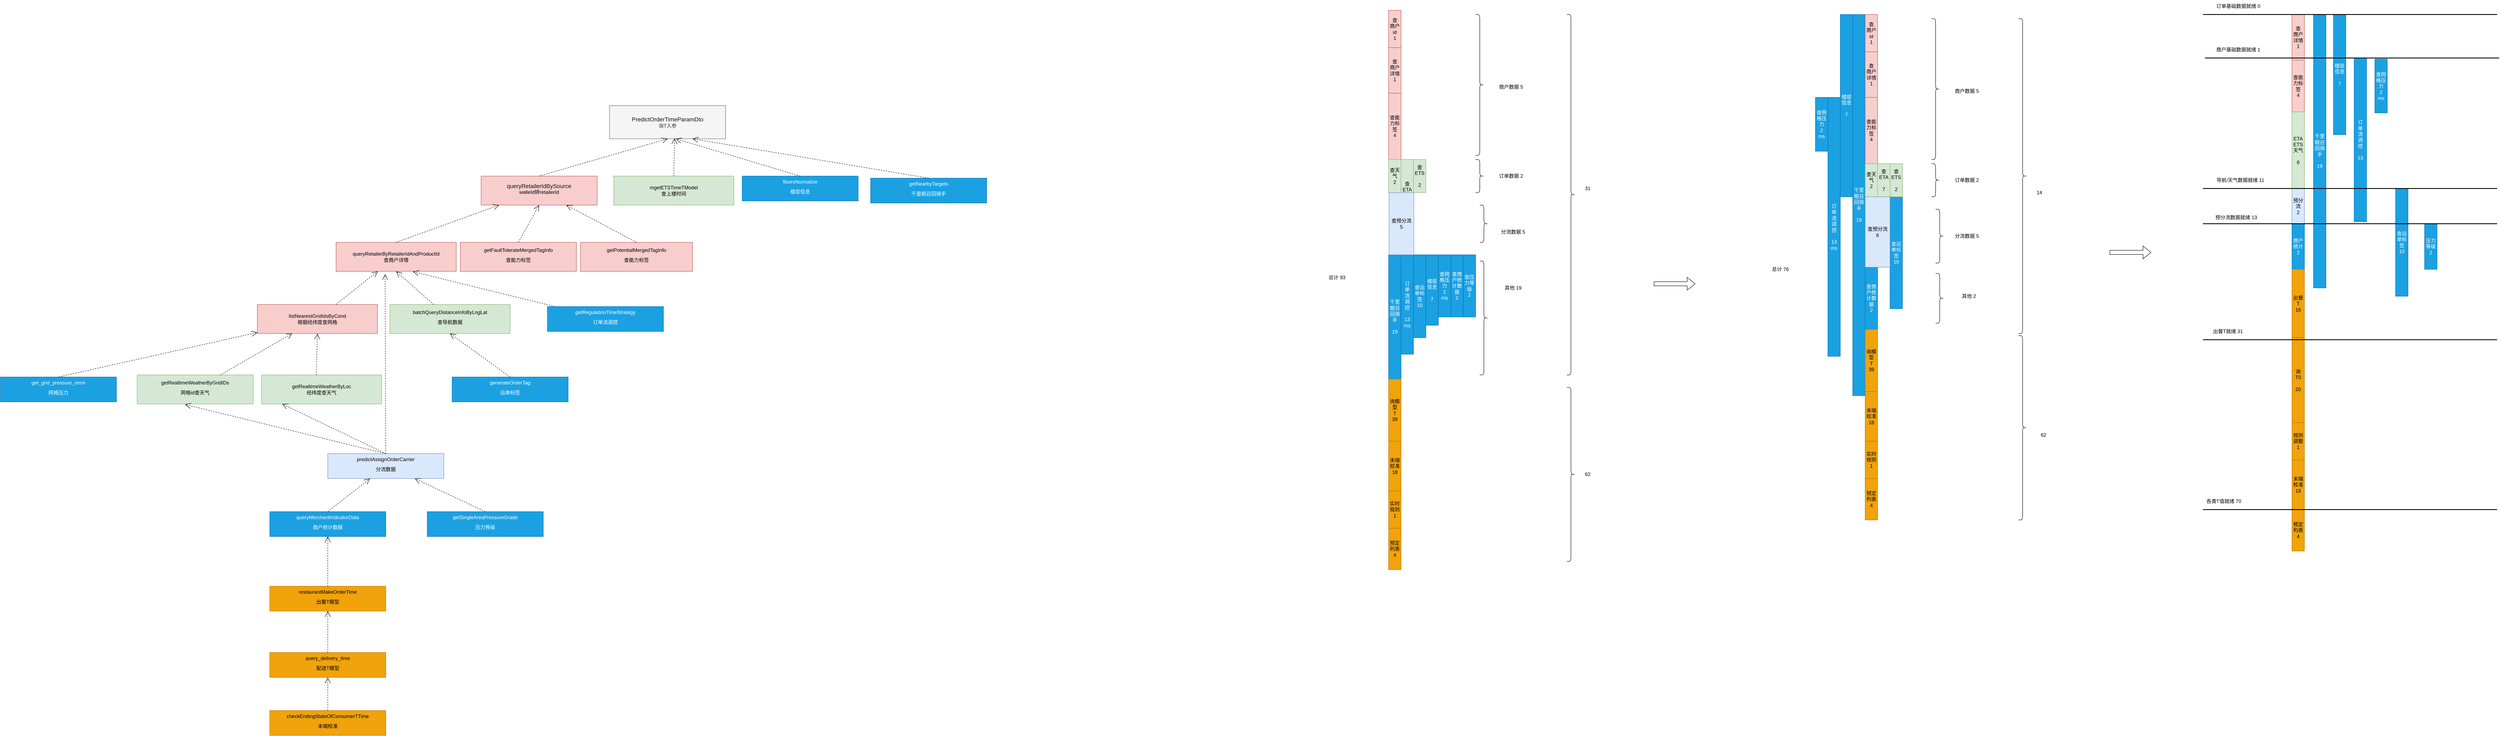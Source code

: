 <mxfile version="20.2.8" type="github">
  <diagram id="UIs4J6uljXiP5wbwVIjJ" name="第 1 页">
    <mxGraphModel dx="3582" dy="2673" grid="1" gridSize="10" guides="1" tooltips="1" connect="1" arrows="1" fold="1" page="1" pageScale="1" pageWidth="827" pageHeight="1169" math="0" shadow="0">
      <root>
        <mxCell id="0" />
        <mxCell id="1" parent="0" />
        <mxCell id="4-j-rC3mQy7sCKNVuWo0-3" value="&lt;span style=&quot;color: rgb(18, 20, 22); font-size: 14px; text-align: start; background-color: initial;&quot;&gt;PredictOrderTimeParamDto&lt;br&gt;&lt;/span&gt;询T入参" style="rounded=0;whiteSpace=wrap;html=1;fillColor=#f5f5f5;fontColor=#333333;strokeColor=#666666;" parent="1" vertex="1">
          <mxGeometry x="850" y="-50" width="280" height="80" as="geometry" />
        </mxCell>
        <mxCell id="4-j-rC3mQy7sCKNVuWo0-4" value="&lt;span style=&quot;color: rgb(0, 0, 0); font-family: Helvetica; font-size: 12px; font-style: normal; font-variant-ligatures: normal; font-variant-caps: normal; font-weight: 400; letter-spacing: normal; orphans: 2; text-align: center; text-indent: 0px; text-transform: none; widows: 2; word-spacing: 0px; -webkit-text-stroke-width: 0px; background-color: rgb(248, 249, 250); text-decoration-thickness: initial; text-decoration-style: initial; text-decoration-color: initial; float: none; display: inline !important;&quot;&gt;&lt;p style=&quot;margin: 0px; font-variant-numeric: normal; font-variant-east-asian: normal; font-stretch: normal; font-size: 14px; line-height: normal; color: rgb(18, 20, 22); text-align: start;&quot; class=&quot;p1&quot;&gt;queryRetailerIdBySource&lt;/p&gt;&lt;div class=&quot;lake-content&quot;&gt;&lt;p style=&quot;margin: 0; padding: 0; min-height: 24px&quot; class=&quot;ne-p&quot; id=&quot;u1b9a4c8b&quot;&gt;&lt;span class=&quot;ne-text&quot;&gt;walleId转retailerId&lt;/span&gt;&lt;/p&gt;&lt;/div&gt;&lt;/span&gt;" style="whiteSpace=wrap;html=1;fillColor=#f8cecc;strokeColor=#b85450;" parent="1" vertex="1">
          <mxGeometry x="540" y="120" width="280" height="70" as="geometry" />
        </mxCell>
        <mxCell id="4-j-rC3mQy7sCKNVuWo0-5" value="&lt;span style=&quot;background-color: initial;&quot;&gt;queryRetailerByRetailerIdAndProductId&lt;br&gt;&lt;/span&gt;查商户详情" style="whiteSpace=wrap;html=1;fillColor=#f8cecc;strokeColor=#b85450;" parent="1" vertex="1">
          <mxGeometry x="190" y="280" width="290" height="70" as="geometry" />
        </mxCell>
        <mxCell id="4-j-rC3mQy7sCKNVuWo0-6" value="&lt;span style=&quot;text-align: left;&quot;&gt;listNearestGridIdsByCond&lt;br&gt;根据经纬度查网格&lt;br&gt;&lt;/span&gt;" style="whiteSpace=wrap;html=1;fillColor=#f8cecc;strokeColor=#b85450;" parent="1" vertex="1">
          <mxGeometry y="430" width="290" height="70" as="geometry" />
        </mxCell>
        <mxCell id="4-j-rC3mQy7sCKNVuWo0-9" value="&lt;div class=&quot;lake-content&quot;&gt;&lt;p style=&quot;margin: 0; padding: 0; min-height: 24px&quot; class=&quot;ne-p&quot; id=&quot;u72fefa2b&quot;&gt;&lt;span class=&quot;ne-text&quot;&gt;getFaultTolerateMergedTagInfo&lt;/span&gt;&lt;/p&gt;&lt;p style=&quot;margin: 0; padding: 0; min-height: 24px&quot; class=&quot;ne-p&quot; id=&quot;u72fefa2b&quot;&gt;&lt;span class=&quot;ne-text&quot;&gt;查能力标签&lt;/span&gt;&lt;/p&gt;&lt;/div&gt;" style="whiteSpace=wrap;html=1;fillColor=#f8cecc;strokeColor=#b85450;" parent="1" vertex="1">
          <mxGeometry x="490" y="280" width="280" height="70" as="geometry" />
        </mxCell>
        <mxCell id="4-j-rC3mQy7sCKNVuWo0-10" value="&lt;div class=&quot;lake-content&quot;&gt;&lt;div class=&quot;lake-content&quot;&gt;&lt;p style=&quot;margin: 0; padding: 0; min-height: 24px&quot; class=&quot;ne-p&quot; id=&quot;u19be30fd&quot;&gt;&lt;span class=&quot;ne-text&quot;&gt;getPotentialMergedTagInfo&lt;/span&gt;&lt;/p&gt;&lt;/div&gt;&lt;p style=&quot;margin: 0; padding: 0; min-height: 24px&quot; class=&quot;ne-p&quot; id=&quot;u72fefa2b&quot;&gt;&lt;span class=&quot;ne-text&quot;&gt;查能力标签&lt;/span&gt;&lt;/p&gt;&lt;/div&gt;" style="whiteSpace=wrap;html=1;fillColor=#f8cecc;strokeColor=#b85450;" parent="1" vertex="1">
          <mxGeometry x="780" y="280" width="270" height="70" as="geometry" />
        </mxCell>
        <mxCell id="4-j-rC3mQy7sCKNVuWo0-12" value="&lt;div class=&quot;lake-content&quot;&gt;&lt;p style=&quot;margin: 0; padding: 0; min-height: 24px&quot; class=&quot;ne-p&quot; id=&quot;ud795b9e6&quot;&gt;&lt;span class=&quot;ne-text&quot;&gt;batchQueryDistanceInfoByLngLat&lt;/span&gt;&lt;/p&gt;&lt;p style=&quot;margin: 0; padding: 0; min-height: 24px&quot; class=&quot;ne-p&quot; id=&quot;ud795b9e6&quot;&gt;&lt;span class=&quot;ne-text&quot;&gt;查导航数据&lt;/span&gt;&lt;/p&gt;&lt;/div&gt;" style="whiteSpace=wrap;html=1;fillColor=#d5e8d4;strokeColor=#82b366;" parent="1" vertex="1">
          <mxGeometry x="320" y="430" width="290" height="70" as="geometry" />
        </mxCell>
        <mxCell id="4-j-rC3mQy7sCKNVuWo0-14" value="" style="endArrow=open;endSize=12;dashed=1;html=1;rounded=0;exitX=0.5;exitY=0;exitDx=0;exitDy=0;" parent="1" source="4-j-rC3mQy7sCKNVuWo0-5" target="4-j-rC3mQy7sCKNVuWo0-4" edge="1">
          <mxGeometry width="160" relative="1" as="geometry">
            <mxPoint x="180" y="190" as="sourcePoint" />
            <mxPoint x="340" y="190" as="targetPoint" />
          </mxGeometry>
        </mxCell>
        <mxCell id="4-j-rC3mQy7sCKNVuWo0-15" value="" style="endArrow=open;endSize=12;dashed=1;html=1;rounded=0;exitX=0.5;exitY=0;exitDx=0;exitDy=0;entryX=0.5;entryY=1;entryDx=0;entryDy=0;" parent="1" source="4-j-rC3mQy7sCKNVuWo0-4" target="4-j-rC3mQy7sCKNVuWo0-3" edge="1">
          <mxGeometry width="160" relative="1" as="geometry">
            <mxPoint x="110" y="166.37" as="sourcePoint" />
            <mxPoint x="365" y="100.0" as="targetPoint" />
          </mxGeometry>
        </mxCell>
        <mxCell id="4-j-rC3mQy7sCKNVuWo0-16" value="&lt;span style=&quot;background-color: initial;&quot;&gt;mgetETSTimeTModel&lt;br&gt;查上楼时间&lt;br&gt;&lt;/span&gt;" style="whiteSpace=wrap;html=1;fillColor=#d5e8d4;strokeColor=#82b366;" parent="1" vertex="1">
          <mxGeometry x="860" y="120" width="290" height="70" as="geometry" />
        </mxCell>
        <mxCell id="4-j-rC3mQy7sCKNVuWo0-17" value="&lt;span style=&quot;background-color: initial;&quot;&gt;getRealtimeWeatherByLoc&lt;br&gt;&lt;/span&gt;&lt;span style=&quot;background-color: initial;&quot;&gt;经纬度查天气&lt;br&gt;&lt;/span&gt;" style="whiteSpace=wrap;html=1;fillColor=#d5e8d4;strokeColor=#82b366;" parent="1" vertex="1">
          <mxGeometry x="10" y="600" width="290" height="70" as="geometry" />
        </mxCell>
        <mxCell id="4-j-rC3mQy7sCKNVuWo0-18" value="&lt;div class=&quot;lake-content&quot;&gt;&lt;p style=&quot;margin: 0; padding: 0; min-height: 24px&quot; class=&quot;ne-p&quot; id=&quot;u7a3ac9a8&quot;&gt;&lt;span class=&quot;ne-text&quot;&gt;getRealtimeWeatherByGridIDs&lt;/span&gt;&lt;/p&gt;&lt;p style=&quot;margin: 0; padding: 0; min-height: 24px&quot; class=&quot;ne-p&quot; id=&quot;u7a3ac9a8&quot;&gt;&lt;span class=&quot;ne-text&quot;&gt;网格id查天气&lt;/span&gt;&lt;/p&gt;&lt;/div&gt;" style="whiteSpace=wrap;html=1;fillColor=#d5e8d4;strokeColor=#82b366;" parent="1" vertex="1">
          <mxGeometry x="-290" y="600" width="280" height="70" as="geometry" />
        </mxCell>
        <mxCell id="4-j-rC3mQy7sCKNVuWo0-19" value="" style="endArrow=open;endSize=12;dashed=1;html=1;rounded=0;" parent="1" source="4-j-rC3mQy7sCKNVuWo0-6" target="4-j-rC3mQy7sCKNVuWo0-5" edge="1">
          <mxGeometry width="160" relative="1" as="geometry">
            <mxPoint x="540" y="170" as="sourcePoint" />
            <mxPoint x="540" y="120" as="targetPoint" />
          </mxGeometry>
        </mxCell>
        <mxCell id="4-j-rC3mQy7sCKNVuWo0-21" value="" style="endArrow=open;endSize=12;dashed=1;html=1;rounded=0;exitX=0.5;exitY=0;exitDx=0;exitDy=0;" parent="1" source="4-j-rC3mQy7sCKNVuWo0-10" target="4-j-rC3mQy7sCKNVuWo0-4" edge="1">
          <mxGeometry width="160" relative="1" as="geometry">
            <mxPoint x="807.36" y="298.95" as="sourcePoint" />
            <mxPoint x="551.88" y="240.49" as="targetPoint" />
          </mxGeometry>
        </mxCell>
        <mxCell id="4-j-rC3mQy7sCKNVuWo0-24" value="" style="endArrow=open;endSize=12;dashed=1;html=1;rounded=0;exitX=0.5;exitY=0;exitDx=0;exitDy=0;entryX=0.5;entryY=1;entryDx=0;entryDy=0;" parent="1" source="4-j-rC3mQy7sCKNVuWo0-9" target="4-j-rC3mQy7sCKNVuWo0-4" edge="1">
          <mxGeometry width="160" relative="1" as="geometry">
            <mxPoint x="255.0" y="300" as="sourcePoint" />
            <mxPoint x="511.667" y="230" as="targetPoint" />
          </mxGeometry>
        </mxCell>
        <mxCell id="4-j-rC3mQy7sCKNVuWo0-28" value="" style="endArrow=open;endSize=12;dashed=1;html=1;rounded=0;entryX=0.5;entryY=1;entryDx=0;entryDy=0;" parent="1" source="4-j-rC3mQy7sCKNVuWo0-12" target="4-j-rC3mQy7sCKNVuWo0-5" edge="1">
          <mxGeometry width="160" relative="1" as="geometry">
            <mxPoint x="345" y="310" as="sourcePoint" />
            <mxPoint x="550.217" y="230" as="targetPoint" />
          </mxGeometry>
        </mxCell>
        <mxCell id="4-j-rC3mQy7sCKNVuWo0-29" value="" style="endArrow=open;endSize=12;dashed=1;html=1;rounded=0;exitX=0.5;exitY=0;exitDx=0;exitDy=0;entryX=0.56;entryY=0.985;entryDx=0;entryDy=0;entryPerimeter=0;" parent="1" source="4-j-rC3mQy7sCKNVuWo0-16" target="4-j-rC3mQy7sCKNVuWo0-3" edge="1">
          <mxGeometry width="160" relative="1" as="geometry">
            <mxPoint x="925" y="310.0" as="sourcePoint" />
            <mxPoint x="726.739" y="230.0" as="targetPoint" />
          </mxGeometry>
        </mxCell>
        <mxCell id="4-j-rC3mQy7sCKNVuWo0-30" value="" style="endArrow=open;endSize=12;dashed=1;html=1;rounded=0;" parent="1" source="4-j-rC3mQy7sCKNVuWo0-18" target="4-j-rC3mQy7sCKNVuWo0-6" edge="1">
          <mxGeometry width="160" relative="1" as="geometry">
            <mxPoint x="345" y="660" as="sourcePoint" />
            <mxPoint x="345" y="380" as="targetPoint" />
          </mxGeometry>
        </mxCell>
        <mxCell id="4-j-rC3mQy7sCKNVuWo0-31" value="" style="endArrow=open;endSize=12;dashed=1;html=1;rounded=0;exitX=0.456;exitY=0;exitDx=0;exitDy=0;exitPerimeter=0;entryX=0.5;entryY=1;entryDx=0;entryDy=0;" parent="1" source="4-j-rC3mQy7sCKNVuWo0-17" target="4-j-rC3mQy7sCKNVuWo0-6" edge="1">
          <mxGeometry width="160" relative="1" as="geometry">
            <mxPoint x="646.5" y="660" as="sourcePoint" />
            <mxPoint x="378.5" y="380" as="targetPoint" />
          </mxGeometry>
        </mxCell>
        <mxCell id="4-j-rC3mQy7sCKNVuWo0-32" value="&lt;div class=&quot;lake-content&quot;&gt;&lt;p style=&quot;margin: 0; padding: 0; min-height: 24px&quot; class=&quot;ne-p&quot; id=&quot;u33f5e9b8&quot;&gt;&lt;span class=&quot;ne-text&quot;&gt;predictAssignOrderCarrier&lt;/span&gt;&lt;/p&gt;&lt;p style=&quot;margin: 0; padding: 0; min-height: 24px&quot; class=&quot;ne-p&quot; id=&quot;u33f5e9b8&quot;&gt;&lt;span class=&quot;ne-text&quot;&gt;分流数据&lt;/span&gt;&lt;/p&gt;&lt;/div&gt;" style="whiteSpace=wrap;html=1;fillColor=#dae8fc;strokeColor=#6c8ebf;" parent="1" vertex="1">
          <mxGeometry x="170" y="790" width="280" height="60" as="geometry" />
        </mxCell>
        <mxCell id="4-j-rC3mQy7sCKNVuWo0-33" value="" style="endArrow=open;endSize=12;dashed=1;html=1;rounded=0;entryX=0.408;entryY=1.094;entryDx=0;entryDy=0;entryPerimeter=0;" parent="1" source="4-j-rC3mQy7sCKNVuWo0-32" target="4-j-rC3mQy7sCKNVuWo0-5" edge="1">
          <mxGeometry width="160" relative="1" as="geometry">
            <mxPoint x="453.0" y="470" as="sourcePoint" />
            <mxPoint x="345.0" y="380" as="targetPoint" />
          </mxGeometry>
        </mxCell>
        <mxCell id="4-j-rC3mQy7sCKNVuWo0-34" value="" style="endArrow=open;endSize=12;dashed=1;html=1;rounded=0;entryX=0.172;entryY=1;entryDx=0;entryDy=0;exitX=0.5;exitY=0;exitDx=0;exitDy=0;entryPerimeter=0;" parent="1" source="4-j-rC3mQy7sCKNVuWo0-32" target="4-j-rC3mQy7sCKNVuWo0-17" edge="1">
          <mxGeometry width="160" relative="1" as="geometry">
            <mxPoint x="640.0" y="790" as="sourcePoint" />
            <mxPoint x="532.0" y="700" as="targetPoint" />
          </mxGeometry>
        </mxCell>
        <mxCell id="4-j-rC3mQy7sCKNVuWo0-36" value="" style="endArrow=open;endSize=12;dashed=1;html=1;rounded=0;entryX=0.413;entryY=1.018;entryDx=0;entryDy=0;entryPerimeter=0;exitX=0.5;exitY=0;exitDx=0;exitDy=0;" parent="1" source="4-j-rC3mQy7sCKNVuWo0-32" target="4-j-rC3mQy7sCKNVuWo0-18" edge="1">
          <mxGeometry width="160" relative="1" as="geometry">
            <mxPoint x="-20" y="800" as="sourcePoint" />
            <mxPoint x="69.88" y="680" as="targetPoint" />
          </mxGeometry>
        </mxCell>
        <mxCell id="4-j-rC3mQy7sCKNVuWo0-37" value="&lt;div class=&quot;lake-content&quot;&gt;&lt;p style=&quot;margin: 0; padding: 0; min-height: 24px&quot; class=&quot;ne-p&quot; id=&quot;ua2789776&quot;&gt;&lt;span class=&quot;ne-text&quot;&gt;getRegulationTimeStrategy&lt;/span&gt;&lt;/p&gt;&lt;p style=&quot;margin: 0; padding: 0; min-height: 24px&quot; class=&quot;ne-p&quot; id=&quot;ua2789776&quot;&gt;&lt;span class=&quot;ne-text&quot;&gt;订单流调控&lt;/span&gt;&lt;/p&gt;&lt;/div&gt;" style="whiteSpace=wrap;html=1;fillColor=#1ba1e2;strokeColor=#006EAF;fontColor=#ffffff;" parent="1" vertex="1">
          <mxGeometry x="700" y="435" width="280" height="60" as="geometry" />
        </mxCell>
        <mxCell id="4-j-rC3mQy7sCKNVuWo0-38" value="" style="endArrow=open;endSize=12;dashed=1;html=1;rounded=0;entryX=0.641;entryY=1.01;entryDx=0;entryDy=0;entryPerimeter=0;" parent="1" source="4-j-rC3mQy7sCKNVuWo0-37" target="4-j-rC3mQy7sCKNVuWo0-5" edge="1">
          <mxGeometry width="160" relative="1" as="geometry">
            <mxPoint x="435.435" y="440" as="sourcePoint" />
            <mxPoint x="345" y="360" as="targetPoint" />
          </mxGeometry>
        </mxCell>
        <mxCell id="4-j-rC3mQy7sCKNVuWo0-39" value="&lt;div class=&quot;lake-content&quot;&gt;&lt;p style=&quot;margin: 0; padding: 0; min-height: 24px&quot; class=&quot;ne-p&quot; id=&quot;ua2789776&quot;&gt;&lt;span style=&quot;background-color: initial;&quot;&gt;queryMerchantIndicatorData&lt;/span&gt;&lt;/p&gt;&lt;p style=&quot;margin: 0; padding: 0; min-height: 24px&quot; class=&quot;ne-p&quot; id=&quot;ua2789776&quot;&gt;商户统计数据&lt;/p&gt;&lt;/div&gt;" style="whiteSpace=wrap;html=1;fillColor=#1ba1e2;strokeColor=#006EAF;fontColor=#ffffff;" parent="1" vertex="1">
          <mxGeometry x="30" y="930" width="280" height="60" as="geometry" />
        </mxCell>
        <mxCell id="4-j-rC3mQy7sCKNVuWo0-40" value="" style="endArrow=open;endSize=12;dashed=1;html=1;rounded=0;exitX=0.5;exitY=0;exitDx=0;exitDy=0;" parent="1" source="4-j-rC3mQy7sCKNVuWo0-39" target="4-j-rC3mQy7sCKNVuWo0-32" edge="1">
          <mxGeometry width="160" relative="1" as="geometry">
            <mxPoint x="320" y="800" as="sourcePoint" />
            <mxPoint x="69.88" y="680" as="targetPoint" />
          </mxGeometry>
        </mxCell>
        <mxCell id="4-j-rC3mQy7sCKNVuWo0-41" value="&lt;div class=&quot;lake-content&quot;&gt;&lt;p style=&quot;margin: 0; padding: 0; min-height: 24px&quot; class=&quot;ne-p&quot; id=&quot;ua2789776&quot;&gt;&lt;span style=&quot;background-color: initial;&quot;&gt;get_grid_pressure_omni&lt;/span&gt;&lt;br&gt;&lt;/p&gt;&lt;p style=&quot;margin: 0; padding: 0; min-height: 24px&quot; class=&quot;ne-p&quot; id=&quot;ua2789776&quot;&gt;&lt;span style=&quot;background-color: initial;&quot;&gt;网格压力&lt;/span&gt;&lt;/p&gt;&lt;/div&gt;" style="whiteSpace=wrap;html=1;fillColor=#1ba1e2;strokeColor=#006EAF;fontColor=#ffffff;" parent="1" vertex="1">
          <mxGeometry x="-620" y="605" width="280" height="60" as="geometry" />
        </mxCell>
        <mxCell id="4-j-rC3mQy7sCKNVuWo0-42" value="" style="endArrow=open;endSize=12;dashed=1;html=1;rounded=0;exitX=0.5;exitY=0;exitDx=0;exitDy=0;" parent="1" source="4-j-rC3mQy7sCKNVuWo0-41" target="4-j-rC3mQy7sCKNVuWo0-6" edge="1">
          <mxGeometry width="160" relative="1" as="geometry">
            <mxPoint x="-79.265" y="610" as="sourcePoint" />
            <mxPoint x="94.265" y="510" as="targetPoint" />
          </mxGeometry>
        </mxCell>
        <mxCell id="4-j-rC3mQy7sCKNVuWo0-43" value="&lt;div class=&quot;lake-content&quot;&gt;&lt;div class=&quot;lake-content&quot;&gt;&lt;div class=&quot;lake-content&quot;&gt;&lt;p style=&quot;margin: 0; padding: 0; min-height: 24px&quot; class=&quot;ne-p&quot; id=&quot;u07204171&quot;&gt;&lt;span class=&quot;ne-text&quot;&gt;getSingleAreaPressureGrade&lt;/span&gt;&lt;/p&gt;&lt;p style=&quot;margin: 0; padding: 0; min-height: 24px&quot; class=&quot;ne-p&quot; id=&quot;u07204171&quot;&gt;压力等级&lt;/p&gt;&lt;/div&gt;&lt;/div&gt;&lt;/div&gt;" style="whiteSpace=wrap;html=1;fillColor=#1ba1e2;strokeColor=#006EAF;fontColor=#ffffff;" parent="1" vertex="1">
          <mxGeometry x="410" y="930" width="280" height="60" as="geometry" />
        </mxCell>
        <mxCell id="4-j-rC3mQy7sCKNVuWo0-44" value="&lt;div class=&quot;lake-content&quot;&gt;&lt;div class=&quot;lake-content&quot;&gt;&lt;div class=&quot;lake-content&quot;&gt;&lt;div class=&quot;lake-content&quot;&gt;&lt;p style=&quot;margin: 0; padding: 0; min-height: 24px&quot; class=&quot;ne-p&quot; id=&quot;uc1106e97&quot;&gt;&lt;span class=&quot;ne-text&quot;&gt;floorsNormalize&lt;/span&gt;&lt;/p&gt;&lt;p style=&quot;margin: 0; padding: 0; min-height: 24px&quot; class=&quot;ne-p&quot; id=&quot;uc1106e97&quot;&gt;楼层信息&lt;/p&gt;&lt;/div&gt;&lt;/div&gt;&lt;/div&gt;&lt;/div&gt;" style="whiteSpace=wrap;html=1;fillColor=#1ba1e2;strokeColor=#006EAF;fontColor=#ffffff;" parent="1" vertex="1">
          <mxGeometry x="1170" y="120" width="280" height="60" as="geometry" />
        </mxCell>
        <mxCell id="4-j-rC3mQy7sCKNVuWo0-45" value="" style="endArrow=open;endSize=12;dashed=1;html=1;rounded=0;exitX=0.5;exitY=0;exitDx=0;exitDy=0;" parent="1" source="4-j-rC3mQy7sCKNVuWo0-44" edge="1">
          <mxGeometry width="160" relative="1" as="geometry">
            <mxPoint x="1015" y="130" as="sourcePoint" />
            <mxPoint x="1010" y="30" as="targetPoint" />
          </mxGeometry>
        </mxCell>
        <mxCell id="4-j-rC3mQy7sCKNVuWo0-46" value="" style="endArrow=open;endSize=12;dashed=1;html=1;rounded=0;exitX=0.5;exitY=0;exitDx=0;exitDy=0;entryX=0.75;entryY=1;entryDx=0;entryDy=0;" parent="1" source="4-j-rC3mQy7sCKNVuWo0-43" target="4-j-rC3mQy7sCKNVuWo0-32" edge="1">
          <mxGeometry width="160" relative="1" as="geometry">
            <mxPoint x="180" y="940" as="sourcePoint" />
            <mxPoint x="281.818" y="860" as="targetPoint" />
          </mxGeometry>
        </mxCell>
        <mxCell id="4-j-rC3mQy7sCKNVuWo0-47" value="&lt;div class=&quot;lake-content&quot;&gt;&lt;p style=&quot;margin: 0; padding: 0; min-height: 24px&quot; class=&quot;ne-p&quot; id=&quot;ua2789776&quot;&gt;&lt;span style=&quot;background-color: initial;&quot;&gt;generateOrderTag&lt;/span&gt;&lt;br&gt;&lt;/p&gt;&lt;p style=&quot;margin: 0; padding: 0; min-height: 24px&quot; class=&quot;ne-p&quot; id=&quot;ua2789776&quot;&gt;运单标签&lt;/p&gt;&lt;/div&gt;" style="whiteSpace=wrap;html=1;fillColor=#1ba1e2;strokeColor=#006EAF;fontColor=#ffffff;" parent="1" vertex="1">
          <mxGeometry x="470" y="605" width="280" height="60" as="geometry" />
        </mxCell>
        <mxCell id="4-j-rC3mQy7sCKNVuWo0-48" value="" style="endArrow=open;endSize=12;dashed=1;html=1;rounded=0;exitX=0.5;exitY=0;exitDx=0;exitDy=0;entryX=0.5;entryY=1;entryDx=0;entryDy=0;" parent="1" source="4-j-rC3mQy7sCKNVuWo0-47" target="4-j-rC3mQy7sCKNVuWo0-12" edge="1">
          <mxGeometry width="160" relative="1" as="geometry">
            <mxPoint x="728.186" y="445.0" as="sourcePoint" />
            <mxPoint x="370" y="350" as="targetPoint" />
          </mxGeometry>
        </mxCell>
        <mxCell id="4-j-rC3mQy7sCKNVuWo0-50" value="&lt;div class=&quot;lake-content&quot;&gt;&lt;div class=&quot;lake-content&quot;&gt;&lt;div class=&quot;lake-content&quot;&gt;&lt;div class=&quot;lake-content&quot;&gt;&lt;div class=&quot;lake-content&quot;&gt;&lt;p style=&quot;margin: 0; padding: 0; min-height: 24px&quot; class=&quot;ne-p&quot; id=&quot;uc606cfcf&quot;&gt;&lt;span class=&quot;ne-text&quot;&gt;getNearbyTargets&lt;/span&gt;&lt;/p&gt;&lt;p style=&quot;margin: 0; padding: 0; min-height: 24px&quot; class=&quot;ne-p&quot; id=&quot;uc606cfcf&quot;&gt;&lt;span style=&quot;background-color: initial;&quot;&gt;千里眼召回骑手&lt;/span&gt;&lt;span class=&quot;ne-text&quot;&gt;&lt;/span&gt;&lt;/p&gt;&lt;/div&gt;&lt;/div&gt;&lt;/div&gt;&lt;/div&gt;&lt;/div&gt;" style="whiteSpace=wrap;html=1;fillColor=#1ba1e2;strokeColor=#006EAF;fontColor=#ffffff;" parent="1" vertex="1">
          <mxGeometry x="1480" y="125" width="280" height="60" as="geometry" />
        </mxCell>
        <mxCell id="4-j-rC3mQy7sCKNVuWo0-51" value="" style="endArrow=open;endSize=12;dashed=1;html=1;rounded=0;exitX=0.5;exitY=0;exitDx=0;exitDy=0;" parent="1" source="4-j-rC3mQy7sCKNVuWo0-50" edge="1">
          <mxGeometry width="160" relative="1" as="geometry">
            <mxPoint x="1340" y="130" as="sourcePoint" />
            <mxPoint x="1050" y="30" as="targetPoint" />
          </mxGeometry>
        </mxCell>
        <mxCell id="4-j-rC3mQy7sCKNVuWo0-52" value="&lt;div class=&quot;lake-content&quot;&gt;&lt;div class=&quot;lake-content&quot;&gt;&lt;div class=&quot;lake-content&quot;&gt;&lt;div class=&quot;lake-content&quot;&gt;&lt;p style=&quot;margin: 0; padding: 0; min-height: 24px&quot; class=&quot;ne-p&quot; id=&quot;u2cc9b355&quot;&gt;&lt;span class=&quot;ne-text&quot;&gt;restaurantMakeOrderTime&lt;/span&gt;&lt;/p&gt;&lt;p style=&quot;margin: 0; padding: 0; min-height: 24px&quot; class=&quot;ne-p&quot; id=&quot;u2cc9b355&quot;&gt;&lt;span class=&quot;ne-text&quot;&gt;出餐T模型&lt;/span&gt;&lt;/p&gt;&lt;/div&gt;&lt;/div&gt;&lt;/div&gt;&lt;/div&gt;" style="whiteSpace=wrap;html=1;fillColor=#f0a30a;strokeColor=#BD7000;fontColor=#000000;" parent="1" vertex="1">
          <mxGeometry x="30" y="1110" width="280" height="60" as="geometry" />
        </mxCell>
        <mxCell id="4-j-rC3mQy7sCKNVuWo0-53" value="&lt;div class=&quot;lake-content&quot;&gt;&lt;div class=&quot;lake-content&quot;&gt;&lt;div class=&quot;lake-content&quot;&gt;&lt;div class=&quot;lake-content&quot;&gt;&lt;p style=&quot;margin: 0; padding: 0; min-height: 24px&quot; class=&quot;ne-p&quot; id=&quot;u2cc9b355&quot;&gt;&lt;span style=&quot;background-color: initial;&quot;&gt;query_delivery_time&lt;/span&gt;&lt;br&gt;&lt;/p&gt;&lt;p style=&quot;margin: 0; padding: 0; min-height: 24px&quot; class=&quot;ne-p&quot; id=&quot;u2cc9b355&quot;&gt;&lt;span style=&quot;background-color: initial;&quot;&gt;配送T模型&lt;/span&gt;&lt;/p&gt;&lt;/div&gt;&lt;/div&gt;&lt;/div&gt;&lt;/div&gt;" style="whiteSpace=wrap;html=1;fillColor=#f0a30a;strokeColor=#BD7000;fontColor=#000000;" parent="1" vertex="1">
          <mxGeometry x="30" y="1270" width="280" height="60" as="geometry" />
        </mxCell>
        <mxCell id="4-j-rC3mQy7sCKNVuWo0-54" value="&lt;div class=&quot;lake-content&quot;&gt;&lt;div class=&quot;lake-content&quot;&gt;&lt;div class=&quot;lake-content&quot;&gt;&lt;div class=&quot;lake-content&quot;&gt;&lt;div class=&quot;lake-content&quot;&gt;&lt;p style=&quot;margin: 0; padding: 0; min-height: 24px&quot; class=&quot;ne-p&quot; id=&quot;u44691c3b&quot;&gt;&lt;span class=&quot;ne-text&quot;&gt;checkEndingStateOfConsumerTTime&lt;/span&gt;&lt;/p&gt;&lt;p style=&quot;margin: 0; padding: 0; min-height: 24px&quot; class=&quot;ne-p&quot; id=&quot;u44691c3b&quot;&gt;&lt;span class=&quot;ne-text&quot;&gt;末端校准&lt;/span&gt;&lt;/p&gt;&lt;/div&gt;&lt;/div&gt;&lt;/div&gt;&lt;/div&gt;&lt;/div&gt;" style="whiteSpace=wrap;html=1;fillColor=#f0a30a;strokeColor=#BD7000;fontColor=#000000;" parent="1" vertex="1">
          <mxGeometry x="30" y="1410" width="280" height="60" as="geometry" />
        </mxCell>
        <mxCell id="4-j-rC3mQy7sCKNVuWo0-55" value="" style="endArrow=open;endSize=12;dashed=1;html=1;rounded=0;exitX=0.5;exitY=0;exitDx=0;exitDy=0;entryX=0.5;entryY=1;entryDx=0;entryDy=0;" parent="1" source="4-j-rC3mQy7sCKNVuWo0-54" target="4-j-rC3mQy7sCKNVuWo0-53" edge="1">
          <mxGeometry width="160" relative="1" as="geometry">
            <mxPoint x="160" y="980" as="sourcePoint" />
            <mxPoint x="-10" y="900" as="targetPoint" />
          </mxGeometry>
        </mxCell>
        <mxCell id="4-j-rC3mQy7sCKNVuWo0-56" value="" style="endArrow=open;endSize=12;dashed=1;html=1;rounded=0;entryX=0.5;entryY=1;entryDx=0;entryDy=0;" parent="1" source="4-j-rC3mQy7sCKNVuWo0-53" target="4-j-rC3mQy7sCKNVuWo0-52" edge="1">
          <mxGeometry width="160" relative="1" as="geometry">
            <mxPoint x="430" y="1200" as="sourcePoint" />
            <mxPoint x="580" y="1310" as="targetPoint" />
          </mxGeometry>
        </mxCell>
        <mxCell id="4-j-rC3mQy7sCKNVuWo0-58" value="" style="endArrow=open;endSize=12;dashed=1;html=1;rounded=0;exitX=0.5;exitY=0;exitDx=0;exitDy=0;entryX=0.5;entryY=1;entryDx=0;entryDy=0;" parent="1" source="4-j-rC3mQy7sCKNVuWo0-52" target="4-j-rC3mQy7sCKNVuWo0-39" edge="1">
          <mxGeometry width="160" relative="1" as="geometry">
            <mxPoint x="560" y="940" as="sourcePoint" />
            <mxPoint x="390" y="860" as="targetPoint" />
          </mxGeometry>
        </mxCell>
        <mxCell id="1tzWMjOUEf_nEOJ2vcDy-17" value="千里眼召回骑手&lt;br&gt;&lt;br&gt;19" style="whiteSpace=wrap;html=1;fillColor=#1ba1e2;fontColor=#ffffff;strokeColor=#006EAF;" vertex="1" parent="1">
          <mxGeometry x="2730" y="310" width="30" height="300" as="geometry" />
        </mxCell>
        <mxCell id="1tzWMjOUEf_nEOJ2vcDy-28" value="查商户统计数据&lt;br&gt;2" style="whiteSpace=wrap;html=1;fillColor=#1ba1e2;strokeColor=#006EAF;fontColor=#ffffff;" vertex="1" parent="1">
          <mxGeometry x="2880" y="310" width="30" height="150" as="geometry" />
        </mxCell>
        <mxCell id="1tzWMjOUEf_nEOJ2vcDy-29" value="订&lt;br&gt;单&lt;br&gt;流&lt;br&gt;调&lt;br&gt;控&lt;br&gt;&lt;br&gt;13&lt;br&gt;ms" style="whiteSpace=wrap;html=1;fillColor=#1ba1e2;fontColor=#ffffff;strokeColor=#006EAF;" vertex="1" parent="1">
          <mxGeometry x="2760" y="310" width="30" height="240" as="geometry" />
        </mxCell>
        <mxCell id="1tzWMjOUEf_nEOJ2vcDy-30" value="查压力等级&lt;br&gt;2" style="whiteSpace=wrap;html=1;fillColor=#1ba1e2;strokeColor=#006EAF;fontColor=#ffffff;" vertex="1" parent="1">
          <mxGeometry x="2910" y="310" width="30" height="150" as="geometry" />
        </mxCell>
        <mxCell id="1tzWMjOUEf_nEOJ2vcDy-32" value="查网格压力&lt;br&gt;2&lt;br&gt;ms" style="whiteSpace=wrap;html=1;fillColor=#1ba1e2;fontColor=#ffffff;strokeColor=#006EAF;" vertex="1" parent="1">
          <mxGeometry x="2850" y="310" width="30" height="150" as="geometry" />
        </mxCell>
        <mxCell id="1tzWMjOUEf_nEOJ2vcDy-33" value="查运单标签&lt;br&gt;10" style="whiteSpace=wrap;html=1;fillColor=#1ba1e2;strokeColor=#006EAF;fontColor=#ffffff;" vertex="1" parent="1">
          <mxGeometry x="2790" y="310" width="30" height="200" as="geometry" />
        </mxCell>
        <mxCell id="1tzWMjOUEf_nEOJ2vcDy-34" value="楼层信息&lt;br&gt;&lt;br&gt;7&lt;br&gt;" style="whiteSpace=wrap;html=1;fillColor=#1ba1e2;fontColor=#ffffff;strokeColor=#006EAF;" vertex="1" parent="1">
          <mxGeometry x="2820" y="310" width="30" height="170" as="geometry" />
        </mxCell>
        <mxCell id="1tzWMjOUEf_nEOJ2vcDy-43" value="查&lt;br&gt;商户&lt;br&gt;id&lt;br&gt;1" style="whiteSpace=wrap;html=1;fillColor=#f8cecc;strokeColor=#b85450;" vertex="1" parent="1">
          <mxGeometry x="2730" y="-280" width="30" height="90" as="geometry" />
        </mxCell>
        <mxCell id="1tzWMjOUEf_nEOJ2vcDy-44" value="查&lt;br&gt;商户&lt;br&gt;详情&lt;br&gt;1" style="whiteSpace=wrap;html=1;fillColor=#f8cecc;strokeColor=#b85450;" vertex="1" parent="1">
          <mxGeometry x="2730" y="-190" width="30" height="110" as="geometry" />
        </mxCell>
        <mxCell id="1tzWMjOUEf_nEOJ2vcDy-45" value="查能力标签&lt;br&gt;4" style="whiteSpace=wrap;html=1;fillColor=#f8cecc;strokeColor=#b85450;" vertex="1" parent="1">
          <mxGeometry x="2730" y="-80" width="30" height="160" as="geometry" />
        </mxCell>
        <mxCell id="1tzWMjOUEf_nEOJ2vcDy-46" value="查ETS&lt;br&gt;&lt;br&gt;2" style="whiteSpace=wrap;html=1;fillColor=#d5e8d4;strokeColor=#82b366;" vertex="1" parent="1">
          <mxGeometry x="2790" y="80" width="30" height="80" as="geometry" />
        </mxCell>
        <mxCell id="1tzWMjOUEf_nEOJ2vcDy-47" value="查ETA&lt;br&gt;&lt;br&gt;7" style="whiteSpace=wrap;html=1;fillColor=#d5e8d4;strokeColor=#82b366;" vertex="1" parent="1">
          <mxGeometry x="2760" y="80" width="30" height="160" as="geometry" />
        </mxCell>
        <mxCell id="1tzWMjOUEf_nEOJ2vcDy-49" value="查天气&lt;br&gt;2" style="whiteSpace=wrap;html=1;fillColor=#d5e8d4;strokeColor=#82b366;" vertex="1" parent="1">
          <mxGeometry x="2730" y="80" width="30" height="80" as="geometry" />
        </mxCell>
        <mxCell id="1tzWMjOUEf_nEOJ2vcDy-51" value="查预分流&lt;br&gt;5" style="whiteSpace=wrap;html=1;fillColor=#dae8fc;strokeColor=#6c8ebf;" vertex="1" parent="1">
          <mxGeometry x="2731" y="160" width="60" height="150" as="geometry" />
        </mxCell>
        <mxCell id="1tzWMjOUEf_nEOJ2vcDy-62" value="询模型&lt;br&gt;T&lt;br&gt;39" style="whiteSpace=wrap;html=1;fillColor=#f0a30a;strokeColor=#BD7000;fontColor=#000000;" vertex="1" parent="1">
          <mxGeometry x="2730" y="610" width="30" height="150" as="geometry" />
        </mxCell>
        <mxCell id="1tzWMjOUEf_nEOJ2vcDy-63" value="末端校准&lt;br&gt;18" style="whiteSpace=wrap;html=1;fillColor=#f0a30a;strokeColor=#BD7000;fontColor=#000000;" vertex="1" parent="1">
          <mxGeometry x="2730" y="760" width="30" height="120" as="geometry" />
        </mxCell>
        <mxCell id="1tzWMjOUEf_nEOJ2vcDy-64" value="实时规则&lt;br&gt;1" style="whiteSpace=wrap;html=1;fillColor=#f0a30a;strokeColor=#BD7000;fontColor=#000000;" vertex="1" parent="1">
          <mxGeometry x="2730" y="880" width="30" height="90" as="geometry" />
        </mxCell>
        <mxCell id="1tzWMjOUEf_nEOJ2vcDy-66" value="预定列表&lt;br&gt;4" style="whiteSpace=wrap;html=1;fillColor=#f0a30a;strokeColor=#BD7000;fontColor=#000000;" vertex="1" parent="1">
          <mxGeometry x="2730" y="970" width="30" height="100" as="geometry" />
        </mxCell>
        <mxCell id="1tzWMjOUEf_nEOJ2vcDy-71" value="" style="shape=curlyBracket;whiteSpace=wrap;html=1;rounded=1;flipH=1;" vertex="1" parent="1">
          <mxGeometry x="2940" y="-270" width="20" height="340" as="geometry" />
        </mxCell>
        <mxCell id="1tzWMjOUEf_nEOJ2vcDy-72" value="商户数据 5" style="text;html=1;align=center;verticalAlign=middle;resizable=0;points=[];autosize=1;strokeColor=none;fillColor=none;" vertex="1" parent="1">
          <mxGeometry x="2975" y="-110" width="100" height="30" as="geometry" />
        </mxCell>
        <mxCell id="1tzWMjOUEf_nEOJ2vcDy-73" value="" style="shape=curlyBracket;whiteSpace=wrap;html=1;rounded=1;flipH=1;" vertex="1" parent="1">
          <mxGeometry x="2940" y="80" width="20" height="80" as="geometry" />
        </mxCell>
        <mxCell id="1tzWMjOUEf_nEOJ2vcDy-74" value="订单数据 2" style="text;html=1;align=center;verticalAlign=middle;resizable=0;points=[];autosize=1;strokeColor=none;fillColor=none;" vertex="1" parent="1">
          <mxGeometry x="2975" y="105" width="100" height="30" as="geometry" />
        </mxCell>
        <mxCell id="1tzWMjOUEf_nEOJ2vcDy-75" value="" style="shape=curlyBracket;whiteSpace=wrap;html=1;rounded=1;flipH=1;" vertex="1" parent="1">
          <mxGeometry x="2950" y="190" width="20" height="90" as="geometry" />
        </mxCell>
        <mxCell id="1tzWMjOUEf_nEOJ2vcDy-76" value="分流数据 5" style="text;html=1;align=center;verticalAlign=middle;resizable=0;points=[];autosize=1;strokeColor=none;fillColor=none;" vertex="1" parent="1">
          <mxGeometry x="2980" y="240" width="100" height="30" as="geometry" />
        </mxCell>
        <mxCell id="1tzWMjOUEf_nEOJ2vcDy-78" value="" style="shape=curlyBracket;whiteSpace=wrap;html=1;rounded=1;flipH=1;" vertex="1" parent="1">
          <mxGeometry x="2950" y="325" width="20" height="275" as="geometry" />
        </mxCell>
        <mxCell id="1tzWMjOUEf_nEOJ2vcDy-79" value="其他 19" style="text;html=1;align=center;verticalAlign=middle;resizable=0;points=[];autosize=1;strokeColor=none;fillColor=none;" vertex="1" parent="1">
          <mxGeometry x="2995" y="375" width="70" height="30" as="geometry" />
        </mxCell>
        <mxCell id="1tzWMjOUEf_nEOJ2vcDy-86" value="" style="shape=curlyBracket;whiteSpace=wrap;html=1;rounded=1;flipH=1;" vertex="1" parent="1">
          <mxGeometry x="3160" y="-270" width="20" height="870" as="geometry" />
        </mxCell>
        <mxCell id="1tzWMjOUEf_nEOJ2vcDy-87" value="31" style="text;html=1;align=center;verticalAlign=middle;resizable=0;points=[];autosize=1;strokeColor=none;fillColor=none;" vertex="1" parent="1">
          <mxGeometry x="3190" y="135" width="40" height="30" as="geometry" />
        </mxCell>
        <mxCell id="1tzWMjOUEf_nEOJ2vcDy-88" value="" style="shape=curlyBracket;whiteSpace=wrap;html=1;rounded=1;flipH=1;" vertex="1" parent="1">
          <mxGeometry x="3160" y="630" width="20" height="420" as="geometry" />
        </mxCell>
        <mxCell id="1tzWMjOUEf_nEOJ2vcDy-90" value="千里眼召回骑手&lt;br&gt;&lt;br&gt;19" style="whiteSpace=wrap;html=1;fillColor=#1ba1e2;fontColor=#ffffff;strokeColor=#006EAF;" vertex="1" parent="1">
          <mxGeometry x="3850" y="-270" width="30" height="920" as="geometry" />
        </mxCell>
        <mxCell id="1tzWMjOUEf_nEOJ2vcDy-91" value="查商户统计数据&lt;br&gt;2" style="whiteSpace=wrap;html=1;fillColor=#1ba1e2;strokeColor=#006EAF;fontColor=#ffffff;" vertex="1" parent="1">
          <mxGeometry x="3880" y="340" width="30" height="150" as="geometry" />
        </mxCell>
        <mxCell id="1tzWMjOUEf_nEOJ2vcDy-92" value="订&lt;br&gt;单&lt;br&gt;流&lt;br&gt;调&lt;br&gt;控&lt;br&gt;&lt;br&gt;13&lt;br&gt;ms" style="whiteSpace=wrap;html=1;fillColor=#1ba1e2;fontColor=#ffffff;strokeColor=#006EAF;" vertex="1" parent="1">
          <mxGeometry x="3790" y="-70" width="30" height="625" as="geometry" />
        </mxCell>
        <mxCell id="1tzWMjOUEf_nEOJ2vcDy-94" value="查网格压力&lt;br&gt;2&lt;br&gt;ms" style="whiteSpace=wrap;html=1;fillColor=#1ba1e2;fontColor=#ffffff;strokeColor=#006EAF;" vertex="1" parent="1">
          <mxGeometry x="3760" y="-70" width="30" height="130" as="geometry" />
        </mxCell>
        <mxCell id="1tzWMjOUEf_nEOJ2vcDy-95" value="查运单标签&lt;br&gt;10" style="whiteSpace=wrap;html=1;fillColor=#1ba1e2;strokeColor=#006EAF;fontColor=#ffffff;" vertex="1" parent="1">
          <mxGeometry x="3940" y="170" width="30" height="270" as="geometry" />
        </mxCell>
        <mxCell id="1tzWMjOUEf_nEOJ2vcDy-96" value="楼层信息&lt;br&gt;&lt;br&gt;7&lt;br&gt;" style="whiteSpace=wrap;html=1;fillColor=#1ba1e2;fontColor=#ffffff;strokeColor=#006EAF;" vertex="1" parent="1">
          <mxGeometry x="3820" y="-270" width="30" height="440" as="geometry" />
        </mxCell>
        <mxCell id="1tzWMjOUEf_nEOJ2vcDy-97" value="查&lt;br&gt;商户&lt;br&gt;id&lt;br&gt;1" style="whiteSpace=wrap;html=1;fillColor=#f8cecc;strokeColor=#b85450;" vertex="1" parent="1">
          <mxGeometry x="3880" y="-270" width="30" height="90" as="geometry" />
        </mxCell>
        <mxCell id="1tzWMjOUEf_nEOJ2vcDy-98" value="查&lt;br&gt;商户&lt;br&gt;详情&lt;br&gt;1" style="whiteSpace=wrap;html=1;fillColor=#f8cecc;strokeColor=#b85450;" vertex="1" parent="1">
          <mxGeometry x="3880" y="-180" width="30" height="110" as="geometry" />
        </mxCell>
        <mxCell id="1tzWMjOUEf_nEOJ2vcDy-99" value="查能力标签&lt;br&gt;4" style="whiteSpace=wrap;html=1;fillColor=#f8cecc;strokeColor=#b85450;" vertex="1" parent="1">
          <mxGeometry x="3880" y="-70" width="30" height="160" as="geometry" />
        </mxCell>
        <mxCell id="1tzWMjOUEf_nEOJ2vcDy-100" value="查ETS&lt;br&gt;&lt;br&gt;2" style="whiteSpace=wrap;html=1;fillColor=#d5e8d4;strokeColor=#82b366;" vertex="1" parent="1">
          <mxGeometry x="3940" y="90" width="30" height="80" as="geometry" />
        </mxCell>
        <mxCell id="1tzWMjOUEf_nEOJ2vcDy-101" value="查ETA&lt;br&gt;&lt;br&gt;7" style="whiteSpace=wrap;html=1;fillColor=#d5e8d4;strokeColor=#82b366;" vertex="1" parent="1">
          <mxGeometry x="3910" y="90" width="30" height="80" as="geometry" />
        </mxCell>
        <mxCell id="1tzWMjOUEf_nEOJ2vcDy-102" value="查天气&lt;br&gt;2" style="whiteSpace=wrap;html=1;fillColor=#d5e8d4;strokeColor=#82b366;" vertex="1" parent="1">
          <mxGeometry x="3880" y="90" width="30" height="80" as="geometry" />
        </mxCell>
        <mxCell id="1tzWMjOUEf_nEOJ2vcDy-103" value="查预分流&lt;br&gt;6" style="whiteSpace=wrap;html=1;fillColor=#dae8fc;strokeColor=#6c8ebf;" vertex="1" parent="1">
          <mxGeometry x="3880" y="170" width="60" height="170" as="geometry" />
        </mxCell>
        <mxCell id="1tzWMjOUEf_nEOJ2vcDy-106" value="末端校准&lt;br&gt;18" style="whiteSpace=wrap;html=1;fillColor=#f0a30a;strokeColor=#BD7000;fontColor=#000000;" vertex="1" parent="1">
          <mxGeometry x="3880" y="640" width="30" height="120" as="geometry" />
        </mxCell>
        <mxCell id="1tzWMjOUEf_nEOJ2vcDy-107" value="实时规则&lt;br&gt;1" style="whiteSpace=wrap;html=1;fillColor=#f0a30a;strokeColor=#BD7000;fontColor=#000000;" vertex="1" parent="1">
          <mxGeometry x="3880" y="760" width="30" height="90" as="geometry" />
        </mxCell>
        <mxCell id="1tzWMjOUEf_nEOJ2vcDy-108" value="预定列表&lt;br&gt;4" style="whiteSpace=wrap;html=1;fillColor=#f0a30a;strokeColor=#BD7000;fontColor=#000000;" vertex="1" parent="1">
          <mxGeometry x="3880" y="850" width="30" height="100" as="geometry" />
        </mxCell>
        <mxCell id="1tzWMjOUEf_nEOJ2vcDy-109" value="" style="shape=curlyBracket;whiteSpace=wrap;html=1;rounded=1;flipH=1;" vertex="1" parent="1">
          <mxGeometry x="4040" y="-260" width="20" height="340" as="geometry" />
        </mxCell>
        <mxCell id="1tzWMjOUEf_nEOJ2vcDy-110" value="商户数据 5" style="text;html=1;align=center;verticalAlign=middle;resizable=0;points=[];autosize=1;strokeColor=none;fillColor=none;" vertex="1" parent="1">
          <mxGeometry x="4075" y="-100" width="100" height="30" as="geometry" />
        </mxCell>
        <mxCell id="1tzWMjOUEf_nEOJ2vcDy-111" value="" style="shape=curlyBracket;whiteSpace=wrap;html=1;rounded=1;flipH=1;" vertex="1" parent="1">
          <mxGeometry x="4040" y="90" width="20" height="80" as="geometry" />
        </mxCell>
        <mxCell id="1tzWMjOUEf_nEOJ2vcDy-112" value="订单数据 2" style="text;html=1;align=center;verticalAlign=middle;resizable=0;points=[];autosize=1;strokeColor=none;fillColor=none;" vertex="1" parent="1">
          <mxGeometry x="4075" y="115" width="100" height="30" as="geometry" />
        </mxCell>
        <mxCell id="1tzWMjOUEf_nEOJ2vcDy-113" value="" style="shape=curlyBracket;whiteSpace=wrap;html=1;rounded=1;flipH=1;" vertex="1" parent="1">
          <mxGeometry x="4050" y="200" width="20" height="130" as="geometry" />
        </mxCell>
        <mxCell id="1tzWMjOUEf_nEOJ2vcDy-114" value="分流数据 5" style="text;html=1;align=center;verticalAlign=middle;resizable=0;points=[];autosize=1;strokeColor=none;fillColor=none;" vertex="1" parent="1">
          <mxGeometry x="4075" y="250" width="100" height="30" as="geometry" />
        </mxCell>
        <mxCell id="1tzWMjOUEf_nEOJ2vcDy-115" value="" style="shape=curlyBracket;whiteSpace=wrap;html=1;rounded=1;flipH=1;" vertex="1" parent="1">
          <mxGeometry x="4050" y="355" width="20" height="120" as="geometry" />
        </mxCell>
        <mxCell id="1tzWMjOUEf_nEOJ2vcDy-116" value="其他 2" style="text;html=1;align=center;verticalAlign=middle;resizable=0;points=[];autosize=1;strokeColor=none;fillColor=none;" vertex="1" parent="1">
          <mxGeometry x="4095" y="395" width="70" height="30" as="geometry" />
        </mxCell>
        <mxCell id="1tzWMjOUEf_nEOJ2vcDy-117" value="" style="shape=curlyBracket;whiteSpace=wrap;html=1;rounded=1;flipH=1;" vertex="1" parent="1">
          <mxGeometry x="4250" y="-260" width="20" height="760" as="geometry" />
        </mxCell>
        <mxCell id="1tzWMjOUEf_nEOJ2vcDy-118" value="14" style="text;html=1;align=center;verticalAlign=middle;resizable=0;points=[];autosize=1;strokeColor=none;fillColor=none;" vertex="1" parent="1">
          <mxGeometry x="4280" y="145" width="40" height="30" as="geometry" />
        </mxCell>
        <mxCell id="1tzWMjOUEf_nEOJ2vcDy-119" value="" style="shape=curlyBracket;whiteSpace=wrap;html=1;rounded=1;flipH=1;" vertex="1" parent="1">
          <mxGeometry x="4250" y="505" width="20" height="445" as="geometry" />
        </mxCell>
        <mxCell id="1tzWMjOUEf_nEOJ2vcDy-120" value="62" style="text;html=1;align=center;verticalAlign=middle;resizable=0;points=[];autosize=1;strokeColor=none;fillColor=none;" vertex="1" parent="1">
          <mxGeometry x="4290" y="730" width="40" height="30" as="geometry" />
        </mxCell>
        <mxCell id="1tzWMjOUEf_nEOJ2vcDy-122" value="总计 93" style="text;html=1;align=center;verticalAlign=middle;resizable=0;points=[];autosize=1;strokeColor=none;fillColor=none;" vertex="1" parent="1">
          <mxGeometry x="2570" y="350" width="70" height="30" as="geometry" />
        </mxCell>
        <mxCell id="1tzWMjOUEf_nEOJ2vcDy-123" value="总计 76" style="text;html=1;align=center;verticalAlign=middle;resizable=0;points=[];autosize=1;strokeColor=none;fillColor=none;" vertex="1" parent="1">
          <mxGeometry x="3640" y="330" width="70" height="30" as="geometry" />
        </mxCell>
        <mxCell id="1tzWMjOUEf_nEOJ2vcDy-124" value="" style="shape=flexArrow;endArrow=classic;html=1;rounded=0;" edge="1" parent="1">
          <mxGeometry width="50" height="50" relative="1" as="geometry">
            <mxPoint x="3370" y="380" as="sourcePoint" />
            <mxPoint x="3470" y="380" as="targetPoint" />
          </mxGeometry>
        </mxCell>
        <mxCell id="1tzWMjOUEf_nEOJ2vcDy-125" value="62" style="text;html=1;align=center;verticalAlign=middle;resizable=0;points=[];autosize=1;strokeColor=none;fillColor=none;" vertex="1" parent="1">
          <mxGeometry x="3190" y="825" width="40" height="30" as="geometry" />
        </mxCell>
        <mxCell id="1tzWMjOUEf_nEOJ2vcDy-126" value="询模型&lt;br&gt;T&lt;br&gt;39" style="whiteSpace=wrap;html=1;fillColor=#f0a30a;strokeColor=#BD7000;fontColor=#000000;" vertex="1" parent="1">
          <mxGeometry x="3880" y="490" width="30" height="150" as="geometry" />
        </mxCell>
        <mxCell id="1tzWMjOUEf_nEOJ2vcDy-136" value="查&lt;br&gt;商户&lt;br&gt;详情&lt;br&gt;1" style="whiteSpace=wrap;html=1;fillColor=#f8cecc;strokeColor=#b85450;" vertex="1" parent="1">
          <mxGeometry x="4910" y="-270" width="30" height="110" as="geometry" />
        </mxCell>
        <mxCell id="1tzWMjOUEf_nEOJ2vcDy-137" value="查能力标签&lt;br&gt;4" style="whiteSpace=wrap;html=1;fillColor=#f8cecc;strokeColor=#b85450;" vertex="1" parent="1">
          <mxGeometry x="4910" y="-160" width="30" height="125" as="geometry" />
        </mxCell>
        <mxCell id="1tzWMjOUEf_nEOJ2vcDy-139" value="ETA&lt;br&gt;ETS&lt;br&gt;天气&lt;br&gt;&lt;br&gt;6" style="whiteSpace=wrap;html=1;fillColor=#d5e8d4;strokeColor=#82b366;" vertex="1" parent="1">
          <mxGeometry x="4910" y="-35" width="30" height="185" as="geometry" />
        </mxCell>
        <mxCell id="1tzWMjOUEf_nEOJ2vcDy-141" value="预分流&lt;br&gt;2" style="whiteSpace=wrap;html=1;fillColor=#dae8fc;strokeColor=#6c8ebf;" vertex="1" parent="1">
          <mxGeometry x="4910" y="150" width="30" height="85" as="geometry" />
        </mxCell>
        <mxCell id="1tzWMjOUEf_nEOJ2vcDy-143" value="商户统计&lt;br&gt;2" style="whiteSpace=wrap;html=1;fillColor=#1ba1e2;strokeColor=#006EAF;fontColor=#ffffff;" vertex="1" parent="1">
          <mxGeometry x="4910" y="235" width="30" height="110" as="geometry" />
        </mxCell>
        <mxCell id="1tzWMjOUEf_nEOJ2vcDy-144" value="出餐&lt;br&gt;T&lt;br&gt;16" style="whiteSpace=wrap;html=1;fillColor=#f0a30a;strokeColor=#BD7000;fontColor=#000000;" vertex="1" parent="1">
          <mxGeometry x="4910" y="345" width="30" height="165" as="geometry" />
        </mxCell>
        <mxCell id="1tzWMjOUEf_nEOJ2vcDy-145" value="询&lt;br&gt;T0&lt;br&gt;&lt;br&gt;20" style="whiteSpace=wrap;html=1;fillColor=#f0a30a;strokeColor=#BD7000;fontColor=#000000;" vertex="1" parent="1">
          <mxGeometry x="4910" y="510" width="30" height="205" as="geometry" />
        </mxCell>
        <mxCell id="1tzWMjOUEf_nEOJ2vcDy-146" value="末端校准&lt;br&gt;18" style="whiteSpace=wrap;html=1;fillColor=#f0a30a;strokeColor=#BD7000;fontColor=#000000;" vertex="1" parent="1">
          <mxGeometry x="4910" y="805" width="30" height="120" as="geometry" />
        </mxCell>
        <mxCell id="1tzWMjOUEf_nEOJ2vcDy-147" value="规则调整&lt;br&gt;1" style="whiteSpace=wrap;html=1;fillColor=#f0a30a;strokeColor=#BD7000;fontColor=#000000;" vertex="1" parent="1">
          <mxGeometry x="4910" y="715" width="30" height="90" as="geometry" />
        </mxCell>
        <mxCell id="1tzWMjOUEf_nEOJ2vcDy-148" value="预定列表&lt;br&gt;4" style="whiteSpace=wrap;html=1;fillColor=#f0a30a;strokeColor=#BD7000;fontColor=#000000;" vertex="1" parent="1">
          <mxGeometry x="4910" y="925" width="30" height="100" as="geometry" />
        </mxCell>
        <mxCell id="1tzWMjOUEf_nEOJ2vcDy-149" value="千里眼召回骑手&lt;br&gt;&lt;br&gt;19" style="whiteSpace=wrap;html=1;fillColor=#1ba1e2;fontColor=#ffffff;strokeColor=#006EAF;" vertex="1" parent="1">
          <mxGeometry x="4962" y="-270" width="30" height="660" as="geometry" />
        </mxCell>
        <mxCell id="1tzWMjOUEf_nEOJ2vcDy-150" value="楼层信息&lt;br&gt;&lt;br&gt;7&lt;br&gt;" style="whiteSpace=wrap;html=1;fillColor=#1ba1e2;fontColor=#ffffff;strokeColor=#006EAF;" vertex="1" parent="1">
          <mxGeometry x="5010" y="-270" width="30" height="290" as="geometry" />
        </mxCell>
        <mxCell id="1tzWMjOUEf_nEOJ2vcDy-151" value="查网格压力&lt;br&gt;2&lt;br&gt;ms" style="whiteSpace=wrap;html=1;fillColor=#1ba1e2;fontColor=#ffffff;strokeColor=#006EAF;" vertex="1" parent="1">
          <mxGeometry x="5110" y="-162.5" width="30" height="130" as="geometry" />
        </mxCell>
        <mxCell id="1tzWMjOUEf_nEOJ2vcDy-152" value="订&lt;br&gt;单&lt;br&gt;流&lt;br&gt;调&lt;br&gt;控&lt;br&gt;&lt;br&gt;13&lt;br&gt;" style="whiteSpace=wrap;html=1;fillColor=#1ba1e2;fontColor=#ffffff;strokeColor=#006EAF;" vertex="1" parent="1">
          <mxGeometry x="5060" y="-165" width="30" height="395" as="geometry" />
        </mxCell>
        <mxCell id="1tzWMjOUEf_nEOJ2vcDy-153" value="压力等级&lt;br&gt;2" style="whiteSpace=wrap;html=1;fillColor=#1ba1e2;strokeColor=#006EAF;fontColor=#ffffff;" vertex="1" parent="1">
          <mxGeometry x="5230" y="235" width="30" height="110" as="geometry" />
        </mxCell>
        <mxCell id="1tzWMjOUEf_nEOJ2vcDy-154" value="查运单标签&lt;br&gt;10" style="whiteSpace=wrap;html=1;fillColor=#1ba1e2;strokeColor=#006EAF;fontColor=#ffffff;" vertex="1" parent="1">
          <mxGeometry x="5160" y="150" width="30" height="260" as="geometry" />
        </mxCell>
        <mxCell id="1tzWMjOUEf_nEOJ2vcDy-157" value="商户基础数据就绪 1" style="text;html=1;align=center;verticalAlign=middle;resizable=0;points=[];autosize=1;strokeColor=none;fillColor=none;" vertex="1" parent="1">
          <mxGeometry x="4700" y="-200" width="160" height="30" as="geometry" />
        </mxCell>
        <mxCell id="1tzWMjOUEf_nEOJ2vcDy-158" value="订单基础数据就绪 0" style="text;html=1;align=center;verticalAlign=middle;resizable=0;points=[];autosize=1;strokeColor=none;fillColor=none;" vertex="1" parent="1">
          <mxGeometry x="4700" y="-305" width="160" height="30" as="geometry" />
        </mxCell>
        <mxCell id="1tzWMjOUEf_nEOJ2vcDy-160" value="导航/天气数据就绪 11" style="text;html=1;align=center;verticalAlign=middle;resizable=0;points=[];autosize=1;strokeColor=none;fillColor=none;" vertex="1" parent="1">
          <mxGeometry x="4700" y="115" width="170" height="30" as="geometry" />
        </mxCell>
        <mxCell id="1tzWMjOUEf_nEOJ2vcDy-162" value="预分流数据就绪 13" style="text;html=1;align=center;verticalAlign=middle;resizable=0;points=[];autosize=1;strokeColor=none;fillColor=none;" vertex="1" parent="1">
          <mxGeometry x="4700" y="205" width="150" height="30" as="geometry" />
        </mxCell>
        <mxCell id="1tzWMjOUEf_nEOJ2vcDy-167" value="出餐T就绪 31" style="text;html=1;align=center;verticalAlign=middle;resizable=0;points=[];autosize=1;strokeColor=none;fillColor=none;" vertex="1" parent="1">
          <mxGeometry x="4700" y="480" width="110" height="30" as="geometry" />
        </mxCell>
        <mxCell id="1tzWMjOUEf_nEOJ2vcDy-169" value="" style="line;strokeWidth=2;html=1;" vertex="1" parent="1">
          <mxGeometry x="4700" y="-170" width="710" height="10" as="geometry" />
        </mxCell>
        <mxCell id="1tzWMjOUEf_nEOJ2vcDy-170" value="" style="line;strokeWidth=2;html=1;" vertex="1" parent="1">
          <mxGeometry x="4695" y="-275" width="710" height="10" as="geometry" />
        </mxCell>
        <mxCell id="1tzWMjOUEf_nEOJ2vcDy-171" value="" style="line;strokeWidth=2;html=1;" vertex="1" parent="1">
          <mxGeometry x="4695" y="145" width="710" height="10" as="geometry" />
        </mxCell>
        <mxCell id="1tzWMjOUEf_nEOJ2vcDy-172" value="" style="line;strokeWidth=2;html=1;" vertex="1" parent="1">
          <mxGeometry x="4695" y="230" width="710" height="10" as="geometry" />
        </mxCell>
        <mxCell id="1tzWMjOUEf_nEOJ2vcDy-173" value="" style="line;strokeWidth=2;html=1;" vertex="1" parent="1">
          <mxGeometry x="4695" y="510" width="710" height="10" as="geometry" />
        </mxCell>
        <mxCell id="1tzWMjOUEf_nEOJ2vcDy-175" value="" style="shape=flexArrow;endArrow=classic;html=1;rounded=0;" edge="1" parent="1">
          <mxGeometry width="50" height="50" relative="1" as="geometry">
            <mxPoint x="4470" y="304.29" as="sourcePoint" />
            <mxPoint x="4570" y="304.29" as="targetPoint" />
          </mxGeometry>
        </mxCell>
        <mxCell id="1tzWMjOUEf_nEOJ2vcDy-176" value="" style="line;strokeWidth=2;html=1;" vertex="1" parent="1">
          <mxGeometry x="4695" y="920" width="710" height="10" as="geometry" />
        </mxCell>
        <mxCell id="1tzWMjOUEf_nEOJ2vcDy-177" value="各类T值就绪 70" style="text;html=1;align=center;verticalAlign=middle;resizable=0;points=[];autosize=1;strokeColor=none;fillColor=none;" vertex="1" parent="1">
          <mxGeometry x="4680" y="890" width="130" height="30" as="geometry" />
        </mxCell>
      </root>
    </mxGraphModel>
  </diagram>
</mxfile>
